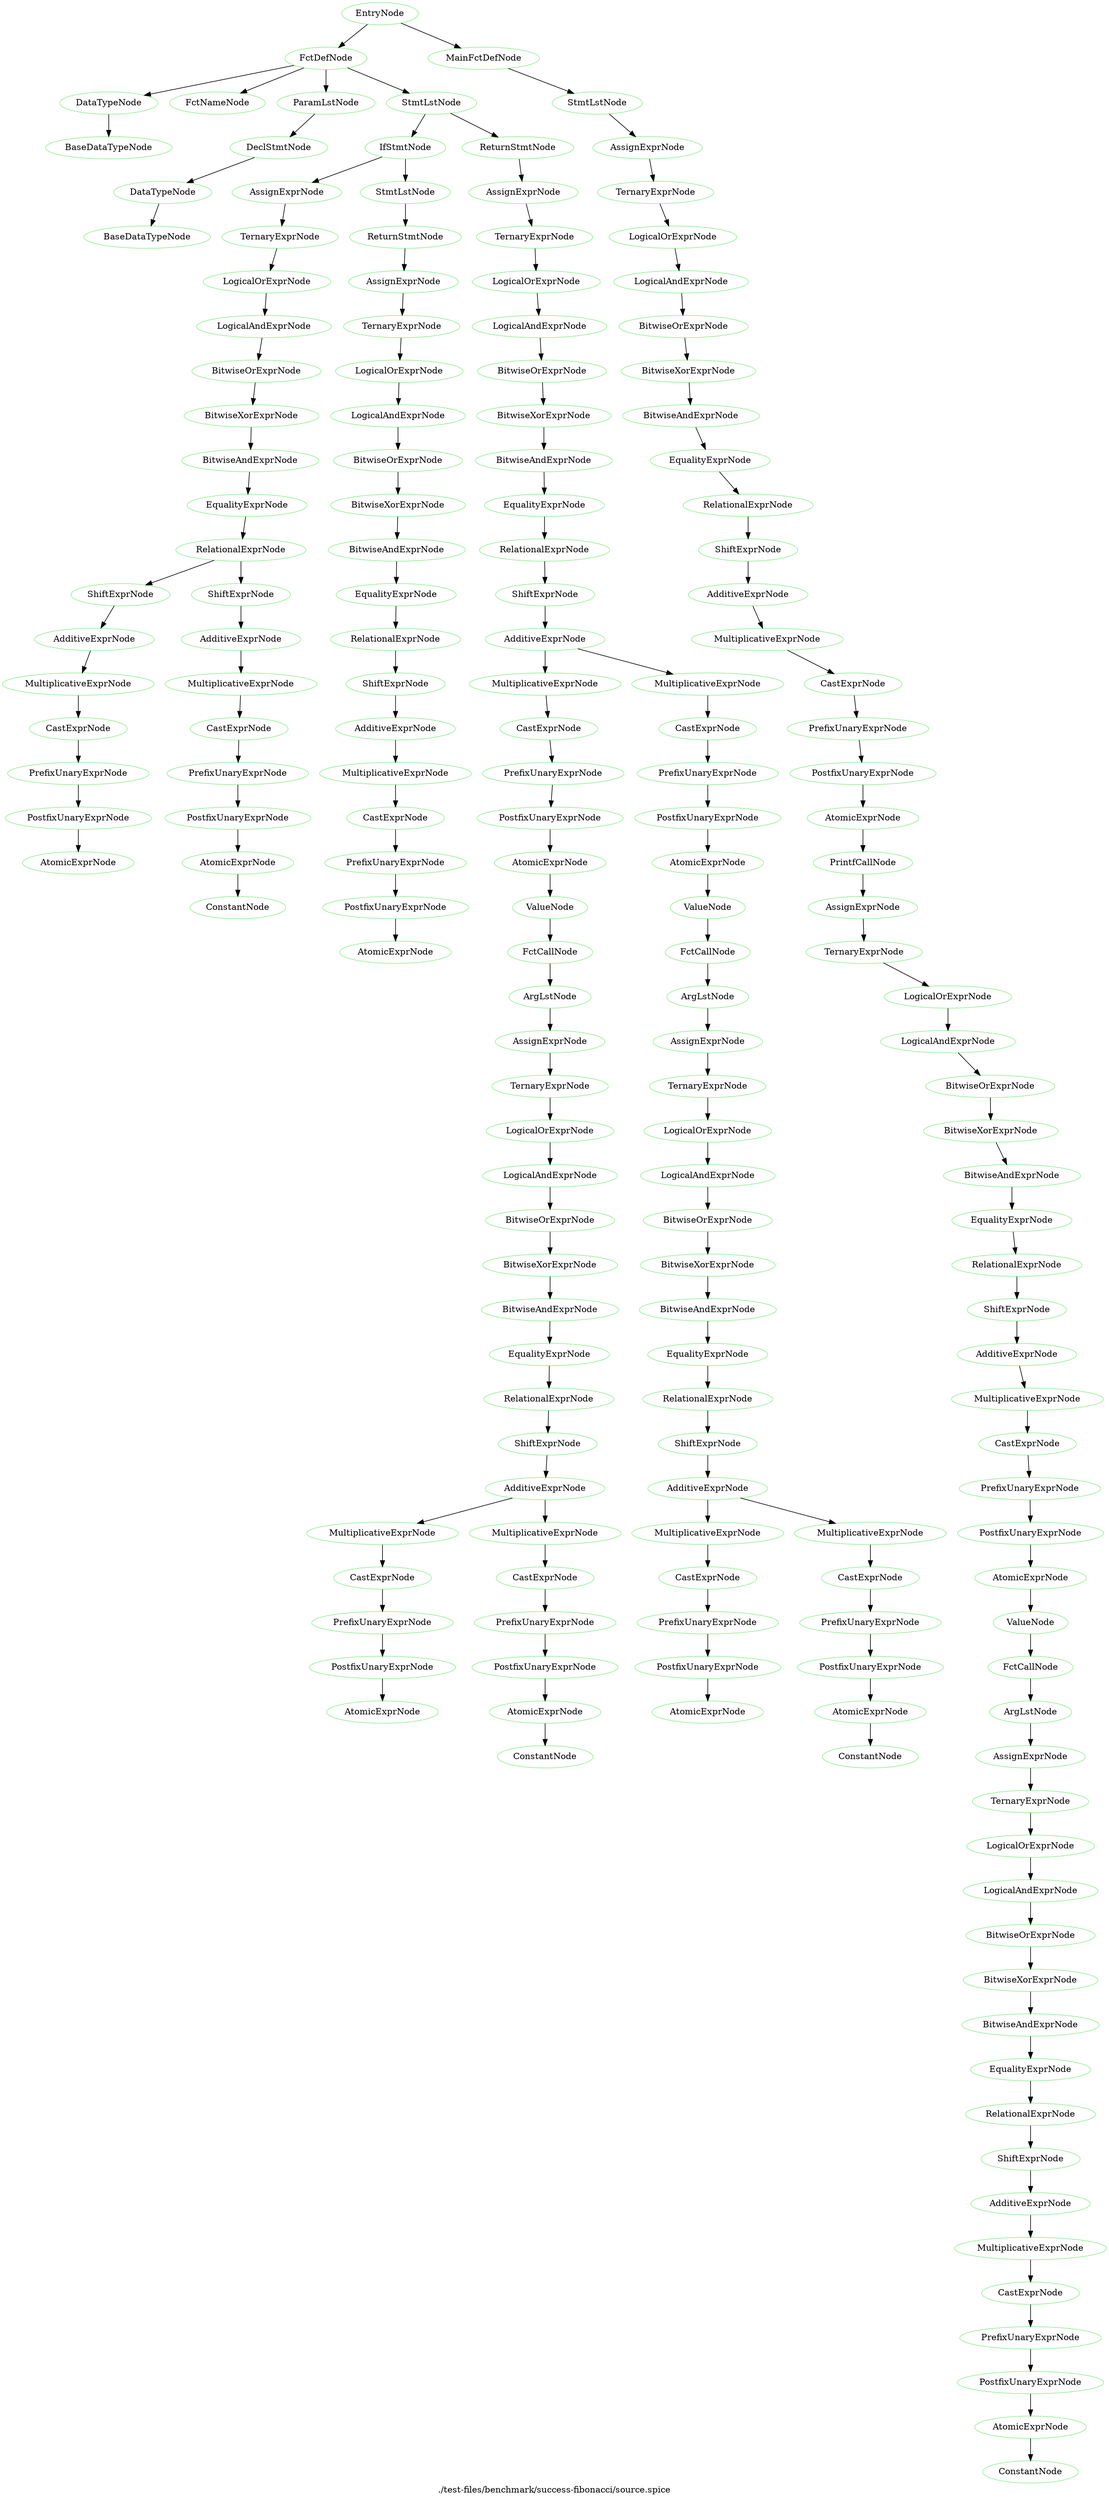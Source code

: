 digraph {
 rankdir="TB";
 label="./test-files/benchmark/success-fibonacci/source.spice";
 L1C1_EntryNode [color="lightgreen",label="EntryNode"];
 L1C1_FctDefNode [color="lightgreen",label="FctDefNode"];
 L1C1_EntryNode -> L1C1_FctDefNode;
 L1C3_DataTypeNode [color="lightgreen",label="DataTypeNode"];
 L1C1_FctDefNode -> L1C3_DataTypeNode;
 L1C3_BaseDataTypeNode [color="lightgreen",label="BaseDataTypeNode"];
 L1C3_DataTypeNode -> L1C3_BaseDataTypeNode;
 L1C8_FctNameNode [color="lightgreen",label="FctNameNode"];
 L1C1_FctDefNode -> L1C8_FctNameNode;
 L1C13_ParamLstNode [color="lightgreen",label="ParamLstNode"];
 L1C1_FctDefNode -> L1C13_ParamLstNode;
 L1C13_DeclStmtNode [color="lightgreen",label="DeclStmtNode"];
 L1C13_ParamLstNode -> L1C13_DeclStmtNode;
 L1C13_DataTypeNode [color="lightgreen",label="DataTypeNode"];
 L1C13_DeclStmtNode -> L1C13_DataTypeNode;
 L1C13_BaseDataTypeNode [color="lightgreen",label="BaseDataTypeNode"];
 L1C13_DataTypeNode -> L1C13_BaseDataTypeNode;
 L1C20_StmtLstNode [color="lightgreen",label="StmtLstNode"];
 L1C1_FctDefNode -> L1C20_StmtLstNode;
 L2C5_IfStmtNode [color="lightgreen",label="IfStmtNode"];
 L1C20_StmtLstNode -> L2C5_IfStmtNode;
 L2C8_AssignExprNode [color="lightgreen",label="AssignExprNode"];
 L2C5_IfStmtNode -> L2C8_AssignExprNode;
 L2C8_TernaryExprNode [color="lightgreen",label="TernaryExprNode"];
 L2C8_AssignExprNode -> L2C8_TernaryExprNode;
 L2C8_LogicalOrExprNode [color="lightgreen",label="LogicalOrExprNode"];
 L2C8_TernaryExprNode -> L2C8_LogicalOrExprNode;
 L2C8_LogicalAndExprNode [color="lightgreen",label="LogicalAndExprNode"];
 L2C8_LogicalOrExprNode -> L2C8_LogicalAndExprNode;
 L2C8_BitwiseOrExprNode [color="lightgreen",label="BitwiseOrExprNode"];
 L2C8_LogicalAndExprNode -> L2C8_BitwiseOrExprNode;
 L2C8_BitwiseXorExprNode [color="lightgreen",label="BitwiseXorExprNode"];
 L2C8_BitwiseOrExprNode -> L2C8_BitwiseXorExprNode;
 L2C8_BitwiseAndExprNode [color="lightgreen",label="BitwiseAndExprNode"];
 L2C8_BitwiseXorExprNode -> L2C8_BitwiseAndExprNode;
 L2C8_EqualityExprNode [color="lightgreen",label="EqualityExprNode"];
 L2C8_BitwiseAndExprNode -> L2C8_EqualityExprNode;
 L2C8_RelationalExprNode [color="lightgreen",label="RelationalExprNode"];
 L2C8_EqualityExprNode -> L2C8_RelationalExprNode;
 L2C8_ShiftExprNode [color="lightgreen",label="ShiftExprNode"];
 L2C8_RelationalExprNode -> L2C8_ShiftExprNode;
 L2C8_AdditiveExprNode [color="lightgreen",label="AdditiveExprNode"];
 L2C8_ShiftExprNode -> L2C8_AdditiveExprNode;
 L2C8_MultiplicativeExprNode [color="lightgreen",label="MultiplicativeExprNode"];
 L2C8_AdditiveExprNode -> L2C8_MultiplicativeExprNode;
 L2C8_CastExprNode [color="lightgreen",label="CastExprNode"];
 L2C8_MultiplicativeExprNode -> L2C8_CastExprNode;
 L2C8_PrefixUnaryExprNode [color="lightgreen",label="PrefixUnaryExprNode"];
 L2C8_CastExprNode -> L2C8_PrefixUnaryExprNode;
 L2C8_PostfixUnaryExprNode [color="lightgreen",label="PostfixUnaryExprNode"];
 L2C8_PrefixUnaryExprNode -> L2C8_PostfixUnaryExprNode;
 L2C8_AtomicExprNode [color="lightgreen",label="AtomicExprNode"];
 L2C8_PostfixUnaryExprNode -> L2C8_AtomicExprNode;
 L2C13_ShiftExprNode [color="lightgreen",label="ShiftExprNode"];
 L2C8_RelationalExprNode -> L2C13_ShiftExprNode;
 L2C13_AdditiveExprNode [color="lightgreen",label="AdditiveExprNode"];
 L2C13_ShiftExprNode -> L2C13_AdditiveExprNode;
 L2C13_MultiplicativeExprNode [color="lightgreen",label="MultiplicativeExprNode"];
 L2C13_AdditiveExprNode -> L2C13_MultiplicativeExprNode;
 L2C13_CastExprNode [color="lightgreen",label="CastExprNode"];
 L2C13_MultiplicativeExprNode -> L2C13_CastExprNode;
 L2C13_PrefixUnaryExprNode [color="lightgreen",label="PrefixUnaryExprNode"];
 L2C13_CastExprNode -> L2C13_PrefixUnaryExprNode;
 L2C13_PostfixUnaryExprNode [color="lightgreen",label="PostfixUnaryExprNode"];
 L2C13_PrefixUnaryExprNode -> L2C13_PostfixUnaryExprNode;
 L2C13_AtomicExprNode [color="lightgreen",label="AtomicExprNode"];
 L2C13_PostfixUnaryExprNode -> L2C13_AtomicExprNode;
 L2C13_ConstantNode [color="lightgreen",label="ConstantNode"];
 L2C13_AtomicExprNode -> L2C13_ConstantNode;
 L2C15_StmtLstNode [color="lightgreen",label="StmtLstNode"];
 L2C5_IfStmtNode -> L2C15_StmtLstNode;
 L2C17_ReturnStmtNode [color="lightgreen",label="ReturnStmtNode"];
 L2C15_StmtLstNode -> L2C17_ReturnStmtNode;
 L2C24_AssignExprNode [color="lightgreen",label="AssignExprNode"];
 L2C17_ReturnStmtNode -> L2C24_AssignExprNode;
 L2C24_TernaryExprNode [color="lightgreen",label="TernaryExprNode"];
 L2C24_AssignExprNode -> L2C24_TernaryExprNode;
 L2C24_LogicalOrExprNode [color="lightgreen",label="LogicalOrExprNode"];
 L2C24_TernaryExprNode -> L2C24_LogicalOrExprNode;
 L2C24_LogicalAndExprNode [color="lightgreen",label="LogicalAndExprNode"];
 L2C24_LogicalOrExprNode -> L2C24_LogicalAndExprNode;
 L2C24_BitwiseOrExprNode [color="lightgreen",label="BitwiseOrExprNode"];
 L2C24_LogicalAndExprNode -> L2C24_BitwiseOrExprNode;
 L2C24_BitwiseXorExprNode [color="lightgreen",label="BitwiseXorExprNode"];
 L2C24_BitwiseOrExprNode -> L2C24_BitwiseXorExprNode;
 L2C24_BitwiseAndExprNode [color="lightgreen",label="BitwiseAndExprNode"];
 L2C24_BitwiseXorExprNode -> L2C24_BitwiseAndExprNode;
 L2C24_EqualityExprNode [color="lightgreen",label="EqualityExprNode"];
 L2C24_BitwiseAndExprNode -> L2C24_EqualityExprNode;
 L2C24_RelationalExprNode [color="lightgreen",label="RelationalExprNode"];
 L2C24_EqualityExprNode -> L2C24_RelationalExprNode;
 L2C24_ShiftExprNode [color="lightgreen",label="ShiftExprNode"];
 L2C24_RelationalExprNode -> L2C24_ShiftExprNode;
 L2C24_AdditiveExprNode [color="lightgreen",label="AdditiveExprNode"];
 L2C24_ShiftExprNode -> L2C24_AdditiveExprNode;
 L2C24_MultiplicativeExprNode [color="lightgreen",label="MultiplicativeExprNode"];
 L2C24_AdditiveExprNode -> L2C24_MultiplicativeExprNode;
 L2C24_CastExprNode [color="lightgreen",label="CastExprNode"];
 L2C24_MultiplicativeExprNode -> L2C24_CastExprNode;
 L2C24_PrefixUnaryExprNode [color="lightgreen",label="PrefixUnaryExprNode"];
 L2C24_CastExprNode -> L2C24_PrefixUnaryExprNode;
 L2C24_PostfixUnaryExprNode [color="lightgreen",label="PostfixUnaryExprNode"];
 L2C24_PrefixUnaryExprNode -> L2C24_PostfixUnaryExprNode;
 L2C24_AtomicExprNode [color="lightgreen",label="AtomicExprNode"];
 L2C24_PostfixUnaryExprNode -> L2C24_AtomicExprNode;
 L3C5_ReturnStmtNode [color="lightgreen",label="ReturnStmtNode"];
 L1C20_StmtLstNode -> L3C5_ReturnStmtNode;
 L3C12_AssignExprNode [color="lightgreen",label="AssignExprNode"];
 L3C5_ReturnStmtNode -> L3C12_AssignExprNode;
 L3C12_TernaryExprNode [color="lightgreen",label="TernaryExprNode"];
 L3C12_AssignExprNode -> L3C12_TernaryExprNode;
 L3C12_LogicalOrExprNode [color="lightgreen",label="LogicalOrExprNode"];
 L3C12_TernaryExprNode -> L3C12_LogicalOrExprNode;
 L3C12_LogicalAndExprNode [color="lightgreen",label="LogicalAndExprNode"];
 L3C12_LogicalOrExprNode -> L3C12_LogicalAndExprNode;
 L3C12_BitwiseOrExprNode [color="lightgreen",label="BitwiseOrExprNode"];
 L3C12_LogicalAndExprNode -> L3C12_BitwiseOrExprNode;
 L3C12_BitwiseXorExprNode [color="lightgreen",label="BitwiseXorExprNode"];
 L3C12_BitwiseOrExprNode -> L3C12_BitwiseXorExprNode;
 L3C12_BitwiseAndExprNode [color="lightgreen",label="BitwiseAndExprNode"];
 L3C12_BitwiseXorExprNode -> L3C12_BitwiseAndExprNode;
 L3C12_EqualityExprNode [color="lightgreen",label="EqualityExprNode"];
 L3C12_BitwiseAndExprNode -> L3C12_EqualityExprNode;
 L3C12_RelationalExprNode [color="lightgreen",label="RelationalExprNode"];
 L3C12_EqualityExprNode -> L3C12_RelationalExprNode;
 L3C12_ShiftExprNode [color="lightgreen",label="ShiftExprNode"];
 L3C12_RelationalExprNode -> L3C12_ShiftExprNode;
 L3C12_AdditiveExprNode [color="lightgreen",label="AdditiveExprNode"];
 L3C12_ShiftExprNode -> L3C12_AdditiveExprNode;
 L3C12_MultiplicativeExprNode [color="lightgreen",label="MultiplicativeExprNode"];
 L3C12_AdditiveExprNode -> L3C12_MultiplicativeExprNode;
 L3C12_CastExprNode [color="lightgreen",label="CastExprNode"];
 L3C12_MultiplicativeExprNode -> L3C12_CastExprNode;
 L3C12_PrefixUnaryExprNode [color="lightgreen",label="PrefixUnaryExprNode"];
 L3C12_CastExprNode -> L3C12_PrefixUnaryExprNode;
 L3C12_PostfixUnaryExprNode [color="lightgreen",label="PostfixUnaryExprNode"];
 L3C12_PrefixUnaryExprNode -> L3C12_PostfixUnaryExprNode;
 L3C12_AtomicExprNode [color="lightgreen",label="AtomicExprNode"];
 L3C12_PostfixUnaryExprNode -> L3C12_AtomicExprNode;
 L3C12_ValueNode [color="lightgreen",label="ValueNode"];
 L3C12_AtomicExprNode -> L3C12_ValueNode;
 L3C12_FctCallNode [color="lightgreen",label="FctCallNode"];
 L3C12_ValueNode -> L3C12_FctCallNode;
 L3C17_ArgLstNode [color="lightgreen",label="ArgLstNode"];
 L3C12_FctCallNode -> L3C17_ArgLstNode;
 L3C17_AssignExprNode [color="lightgreen",label="AssignExprNode"];
 L3C17_ArgLstNode -> L3C17_AssignExprNode;
 L3C17_TernaryExprNode [color="lightgreen",label="TernaryExprNode"];
 L3C17_AssignExprNode -> L3C17_TernaryExprNode;
 L3C17_LogicalOrExprNode [color="lightgreen",label="LogicalOrExprNode"];
 L3C17_TernaryExprNode -> L3C17_LogicalOrExprNode;
 L3C17_LogicalAndExprNode [color="lightgreen",label="LogicalAndExprNode"];
 L3C17_LogicalOrExprNode -> L3C17_LogicalAndExprNode;
 L3C17_BitwiseOrExprNode [color="lightgreen",label="BitwiseOrExprNode"];
 L3C17_LogicalAndExprNode -> L3C17_BitwiseOrExprNode;
 L3C17_BitwiseXorExprNode [color="lightgreen",label="BitwiseXorExprNode"];
 L3C17_BitwiseOrExprNode -> L3C17_BitwiseXorExprNode;
 L3C17_BitwiseAndExprNode [color="lightgreen",label="BitwiseAndExprNode"];
 L3C17_BitwiseXorExprNode -> L3C17_BitwiseAndExprNode;
 L3C17_EqualityExprNode [color="lightgreen",label="EqualityExprNode"];
 L3C17_BitwiseAndExprNode -> L3C17_EqualityExprNode;
 L3C17_RelationalExprNode [color="lightgreen",label="RelationalExprNode"];
 L3C17_EqualityExprNode -> L3C17_RelationalExprNode;
 L3C17_ShiftExprNode [color="lightgreen",label="ShiftExprNode"];
 L3C17_RelationalExprNode -> L3C17_ShiftExprNode;
 L3C17_AdditiveExprNode [color="lightgreen",label="AdditiveExprNode"];
 L3C17_ShiftExprNode -> L3C17_AdditiveExprNode;
 L3C17_MultiplicativeExprNode [color="lightgreen",label="MultiplicativeExprNode"];
 L3C17_AdditiveExprNode -> L3C17_MultiplicativeExprNode;
 L3C17_CastExprNode [color="lightgreen",label="CastExprNode"];
 L3C17_MultiplicativeExprNode -> L3C17_CastExprNode;
 L3C17_PrefixUnaryExprNode [color="lightgreen",label="PrefixUnaryExprNode"];
 L3C17_CastExprNode -> L3C17_PrefixUnaryExprNode;
 L3C17_PostfixUnaryExprNode [color="lightgreen",label="PostfixUnaryExprNode"];
 L3C17_PrefixUnaryExprNode -> L3C17_PostfixUnaryExprNode;
 L3C17_AtomicExprNode [color="lightgreen",label="AtomicExprNode"];
 L3C17_PostfixUnaryExprNode -> L3C17_AtomicExprNode;
 L3C21_MultiplicativeExprNode [color="lightgreen",label="MultiplicativeExprNode"];
 L3C17_AdditiveExprNode -> L3C21_MultiplicativeExprNode;
 L3C21_CastExprNode [color="lightgreen",label="CastExprNode"];
 L3C21_MultiplicativeExprNode -> L3C21_CastExprNode;
 L3C21_PrefixUnaryExprNode [color="lightgreen",label="PrefixUnaryExprNode"];
 L3C21_CastExprNode -> L3C21_PrefixUnaryExprNode;
 L3C21_PostfixUnaryExprNode [color="lightgreen",label="PostfixUnaryExprNode"];
 L3C21_PrefixUnaryExprNode -> L3C21_PostfixUnaryExprNode;
 L3C21_AtomicExprNode [color="lightgreen",label="AtomicExprNode"];
 L3C21_PostfixUnaryExprNode -> L3C21_AtomicExprNode;
 L3C21_ConstantNode [color="lightgreen",label="ConstantNode"];
 L3C21_AtomicExprNode -> L3C21_ConstantNode;
 L3C26_MultiplicativeExprNode [color="lightgreen",label="MultiplicativeExprNode"];
 L3C12_AdditiveExprNode -> L3C26_MultiplicativeExprNode;
 L3C26_CastExprNode [color="lightgreen",label="CastExprNode"];
 L3C26_MultiplicativeExprNode -> L3C26_CastExprNode;
 L3C26_PrefixUnaryExprNode [color="lightgreen",label="PrefixUnaryExprNode"];
 L3C26_CastExprNode -> L3C26_PrefixUnaryExprNode;
 L3C26_PostfixUnaryExprNode [color="lightgreen",label="PostfixUnaryExprNode"];
 L3C26_PrefixUnaryExprNode -> L3C26_PostfixUnaryExprNode;
 L3C26_AtomicExprNode [color="lightgreen",label="AtomicExprNode"];
 L3C26_PostfixUnaryExprNode -> L3C26_AtomicExprNode;
 L3C26_ValueNode [color="lightgreen",label="ValueNode"];
 L3C26_AtomicExprNode -> L3C26_ValueNode;
 L3C26_FctCallNode [color="lightgreen",label="FctCallNode"];
 L3C26_ValueNode -> L3C26_FctCallNode;
 L3C31_ArgLstNode [color="lightgreen",label="ArgLstNode"];
 L3C26_FctCallNode -> L3C31_ArgLstNode;
 L3C31_AssignExprNode [color="lightgreen",label="AssignExprNode"];
 L3C31_ArgLstNode -> L3C31_AssignExprNode;
 L3C31_TernaryExprNode [color="lightgreen",label="TernaryExprNode"];
 L3C31_AssignExprNode -> L3C31_TernaryExprNode;
 L3C31_LogicalOrExprNode [color="lightgreen",label="LogicalOrExprNode"];
 L3C31_TernaryExprNode -> L3C31_LogicalOrExprNode;
 L3C31_LogicalAndExprNode [color="lightgreen",label="LogicalAndExprNode"];
 L3C31_LogicalOrExprNode -> L3C31_LogicalAndExprNode;
 L3C31_BitwiseOrExprNode [color="lightgreen",label="BitwiseOrExprNode"];
 L3C31_LogicalAndExprNode -> L3C31_BitwiseOrExprNode;
 L3C31_BitwiseXorExprNode [color="lightgreen",label="BitwiseXorExprNode"];
 L3C31_BitwiseOrExprNode -> L3C31_BitwiseXorExprNode;
 L3C31_BitwiseAndExprNode [color="lightgreen",label="BitwiseAndExprNode"];
 L3C31_BitwiseXorExprNode -> L3C31_BitwiseAndExprNode;
 L3C31_EqualityExprNode [color="lightgreen",label="EqualityExprNode"];
 L3C31_BitwiseAndExprNode -> L3C31_EqualityExprNode;
 L3C31_RelationalExprNode [color="lightgreen",label="RelationalExprNode"];
 L3C31_EqualityExprNode -> L3C31_RelationalExprNode;
 L3C31_ShiftExprNode [color="lightgreen",label="ShiftExprNode"];
 L3C31_RelationalExprNode -> L3C31_ShiftExprNode;
 L3C31_AdditiveExprNode [color="lightgreen",label="AdditiveExprNode"];
 L3C31_ShiftExprNode -> L3C31_AdditiveExprNode;
 L3C31_MultiplicativeExprNode [color="lightgreen",label="MultiplicativeExprNode"];
 L3C31_AdditiveExprNode -> L3C31_MultiplicativeExprNode;
 L3C31_CastExprNode [color="lightgreen",label="CastExprNode"];
 L3C31_MultiplicativeExprNode -> L3C31_CastExprNode;
 L3C31_PrefixUnaryExprNode [color="lightgreen",label="PrefixUnaryExprNode"];
 L3C31_CastExprNode -> L3C31_PrefixUnaryExprNode;
 L3C31_PostfixUnaryExprNode [color="lightgreen",label="PostfixUnaryExprNode"];
 L3C31_PrefixUnaryExprNode -> L3C31_PostfixUnaryExprNode;
 L3C31_AtomicExprNode [color="lightgreen",label="AtomicExprNode"];
 L3C31_PostfixUnaryExprNode -> L3C31_AtomicExprNode;
 L3C35_MultiplicativeExprNode [color="lightgreen",label="MultiplicativeExprNode"];
 L3C31_AdditiveExprNode -> L3C35_MultiplicativeExprNode;
 L3C35_CastExprNode [color="lightgreen",label="CastExprNode"];
 L3C35_MultiplicativeExprNode -> L3C35_CastExprNode;
 L3C35_PrefixUnaryExprNode [color="lightgreen",label="PrefixUnaryExprNode"];
 L3C35_CastExprNode -> L3C35_PrefixUnaryExprNode;
 L3C35_PostfixUnaryExprNode [color="lightgreen",label="PostfixUnaryExprNode"];
 L3C35_PrefixUnaryExprNode -> L3C35_PostfixUnaryExprNode;
 L3C35_AtomicExprNode [color="lightgreen",label="AtomicExprNode"];
 L3C35_PostfixUnaryExprNode -> L3C35_AtomicExprNode;
 L3C35_ConstantNode [color="lightgreen",label="ConstantNode"];
 L3C35_AtomicExprNode -> L3C35_ConstantNode;
 L6C1_MainFctDefNode [color="lightgreen",label="MainFctDefNode"];
 L1C1_EntryNode -> L6C1_MainFctDefNode;
 L6C15_StmtLstNode [color="lightgreen",label="StmtLstNode"];
 L6C1_MainFctDefNode -> L6C15_StmtLstNode;
 L7C5_AssignExprNode [color="lightgreen",label="AssignExprNode"];
 L6C15_StmtLstNode -> L7C5_AssignExprNode;
 L7C5_TernaryExprNode [color="lightgreen",label="TernaryExprNode"];
 L7C5_AssignExprNode -> L7C5_TernaryExprNode;
 L7C5_LogicalOrExprNode [color="lightgreen",label="LogicalOrExprNode"];
 L7C5_TernaryExprNode -> L7C5_LogicalOrExprNode;
 L7C5_LogicalAndExprNode [color="lightgreen",label="LogicalAndExprNode"];
 L7C5_LogicalOrExprNode -> L7C5_LogicalAndExprNode;
 L7C5_BitwiseOrExprNode [color="lightgreen",label="BitwiseOrExprNode"];
 L7C5_LogicalAndExprNode -> L7C5_BitwiseOrExprNode;
 L7C5_BitwiseXorExprNode [color="lightgreen",label="BitwiseXorExprNode"];
 L7C5_BitwiseOrExprNode -> L7C5_BitwiseXorExprNode;
 L7C5_BitwiseAndExprNode [color="lightgreen",label="BitwiseAndExprNode"];
 L7C5_BitwiseXorExprNode -> L7C5_BitwiseAndExprNode;
 L7C5_EqualityExprNode [color="lightgreen",label="EqualityExprNode"];
 L7C5_BitwiseAndExprNode -> L7C5_EqualityExprNode;
 L7C5_RelationalExprNode [color="lightgreen",label="RelationalExprNode"];
 L7C5_EqualityExprNode -> L7C5_RelationalExprNode;
 L7C5_ShiftExprNode [color="lightgreen",label="ShiftExprNode"];
 L7C5_RelationalExprNode -> L7C5_ShiftExprNode;
 L7C5_AdditiveExprNode [color="lightgreen",label="AdditiveExprNode"];
 L7C5_ShiftExprNode -> L7C5_AdditiveExprNode;
 L7C5_MultiplicativeExprNode [color="lightgreen",label="MultiplicativeExprNode"];
 L7C5_AdditiveExprNode -> L7C5_MultiplicativeExprNode;
 L7C5_CastExprNode [color="lightgreen",label="CastExprNode"];
 L7C5_MultiplicativeExprNode -> L7C5_CastExprNode;
 L7C5_PrefixUnaryExprNode [color="lightgreen",label="PrefixUnaryExprNode"];
 L7C5_CastExprNode -> L7C5_PrefixUnaryExprNode;
 L7C5_PostfixUnaryExprNode [color="lightgreen",label="PostfixUnaryExprNode"];
 L7C5_PrefixUnaryExprNode -> L7C5_PostfixUnaryExprNode;
 L7C5_AtomicExprNode [color="lightgreen",label="AtomicExprNode"];
 L7C5_PostfixUnaryExprNode -> L7C5_AtomicExprNode;
 L7C5_PrintfCallNode [color="lightgreen",label="PrintfCallNode"];
 L7C5_AtomicExprNode -> L7C5_PrintfCallNode;
 L7C26_AssignExprNode [color="lightgreen",label="AssignExprNode"];
 L7C5_PrintfCallNode -> L7C26_AssignExprNode;
 L7C26_TernaryExprNode [color="lightgreen",label="TernaryExprNode"];
 L7C26_AssignExprNode -> L7C26_TernaryExprNode;
 L7C26_LogicalOrExprNode [color="lightgreen",label="LogicalOrExprNode"];
 L7C26_TernaryExprNode -> L7C26_LogicalOrExprNode;
 L7C26_LogicalAndExprNode [color="lightgreen",label="LogicalAndExprNode"];
 L7C26_LogicalOrExprNode -> L7C26_LogicalAndExprNode;
 L7C26_BitwiseOrExprNode [color="lightgreen",label="BitwiseOrExprNode"];
 L7C26_LogicalAndExprNode -> L7C26_BitwiseOrExprNode;
 L7C26_BitwiseXorExprNode [color="lightgreen",label="BitwiseXorExprNode"];
 L7C26_BitwiseOrExprNode -> L7C26_BitwiseXorExprNode;
 L7C26_BitwiseAndExprNode [color="lightgreen",label="BitwiseAndExprNode"];
 L7C26_BitwiseXorExprNode -> L7C26_BitwiseAndExprNode;
 L7C26_EqualityExprNode [color="lightgreen",label="EqualityExprNode"];
 L7C26_BitwiseAndExprNode -> L7C26_EqualityExprNode;
 L7C26_RelationalExprNode [color="lightgreen",label="RelationalExprNode"];
 L7C26_EqualityExprNode -> L7C26_RelationalExprNode;
 L7C26_ShiftExprNode [color="lightgreen",label="ShiftExprNode"];
 L7C26_RelationalExprNode -> L7C26_ShiftExprNode;
 L7C26_AdditiveExprNode [color="lightgreen",label="AdditiveExprNode"];
 L7C26_ShiftExprNode -> L7C26_AdditiveExprNode;
 L7C26_MultiplicativeExprNode [color="lightgreen",label="MultiplicativeExprNode"];
 L7C26_AdditiveExprNode -> L7C26_MultiplicativeExprNode;
 L7C26_CastExprNode [color="lightgreen",label="CastExprNode"];
 L7C26_MultiplicativeExprNode -> L7C26_CastExprNode;
 L7C26_PrefixUnaryExprNode [color="lightgreen",label="PrefixUnaryExprNode"];
 L7C26_CastExprNode -> L7C26_PrefixUnaryExprNode;
 L7C26_PostfixUnaryExprNode [color="lightgreen",label="PostfixUnaryExprNode"];
 L7C26_PrefixUnaryExprNode -> L7C26_PostfixUnaryExprNode;
 L7C26_AtomicExprNode [color="lightgreen",label="AtomicExprNode"];
 L7C26_PostfixUnaryExprNode -> L7C26_AtomicExprNode;
 L7C26_ValueNode [color="lightgreen",label="ValueNode"];
 L7C26_AtomicExprNode -> L7C26_ValueNode;
 L7C26_FctCallNode [color="lightgreen",label="FctCallNode"];
 L7C26_ValueNode -> L7C26_FctCallNode;
 L7C31_ArgLstNode [color="lightgreen",label="ArgLstNode"];
 L7C26_FctCallNode -> L7C31_ArgLstNode;
 L7C31_AssignExprNode [color="lightgreen",label="AssignExprNode"];
 L7C31_ArgLstNode -> L7C31_AssignExprNode;
 L7C31_TernaryExprNode [color="lightgreen",label="TernaryExprNode"];
 L7C31_AssignExprNode -> L7C31_TernaryExprNode;
 L7C31_LogicalOrExprNode [color="lightgreen",label="LogicalOrExprNode"];
 L7C31_TernaryExprNode -> L7C31_LogicalOrExprNode;
 L7C31_LogicalAndExprNode [color="lightgreen",label="LogicalAndExprNode"];
 L7C31_LogicalOrExprNode -> L7C31_LogicalAndExprNode;
 L7C31_BitwiseOrExprNode [color="lightgreen",label="BitwiseOrExprNode"];
 L7C31_LogicalAndExprNode -> L7C31_BitwiseOrExprNode;
 L7C31_BitwiseXorExprNode [color="lightgreen",label="BitwiseXorExprNode"];
 L7C31_BitwiseOrExprNode -> L7C31_BitwiseXorExprNode;
 L7C31_BitwiseAndExprNode [color="lightgreen",label="BitwiseAndExprNode"];
 L7C31_BitwiseXorExprNode -> L7C31_BitwiseAndExprNode;
 L7C31_EqualityExprNode [color="lightgreen",label="EqualityExprNode"];
 L7C31_BitwiseAndExprNode -> L7C31_EqualityExprNode;
 L7C31_RelationalExprNode [color="lightgreen",label="RelationalExprNode"];
 L7C31_EqualityExprNode -> L7C31_RelationalExprNode;
 L7C31_ShiftExprNode [color="lightgreen",label="ShiftExprNode"];
 L7C31_RelationalExprNode -> L7C31_ShiftExprNode;
 L7C31_AdditiveExprNode [color="lightgreen",label="AdditiveExprNode"];
 L7C31_ShiftExprNode -> L7C31_AdditiveExprNode;
 L7C31_MultiplicativeExprNode [color="lightgreen",label="MultiplicativeExprNode"];
 L7C31_AdditiveExprNode -> L7C31_MultiplicativeExprNode;
 L7C31_CastExprNode [color="lightgreen",label="CastExprNode"];
 L7C31_MultiplicativeExprNode -> L7C31_CastExprNode;
 L7C31_PrefixUnaryExprNode [color="lightgreen",label="PrefixUnaryExprNode"];
 L7C31_CastExprNode -> L7C31_PrefixUnaryExprNode;
 L7C31_PostfixUnaryExprNode [color="lightgreen",label="PostfixUnaryExprNode"];
 L7C31_PrefixUnaryExprNode -> L7C31_PostfixUnaryExprNode;
 L7C31_AtomicExprNode [color="lightgreen",label="AtomicExprNode"];
 L7C31_PostfixUnaryExprNode -> L7C31_AtomicExprNode;
 L7C31_ConstantNode [color="lightgreen",label="ConstantNode"];
 L7C31_AtomicExprNode -> L7C31_ConstantNode;
}